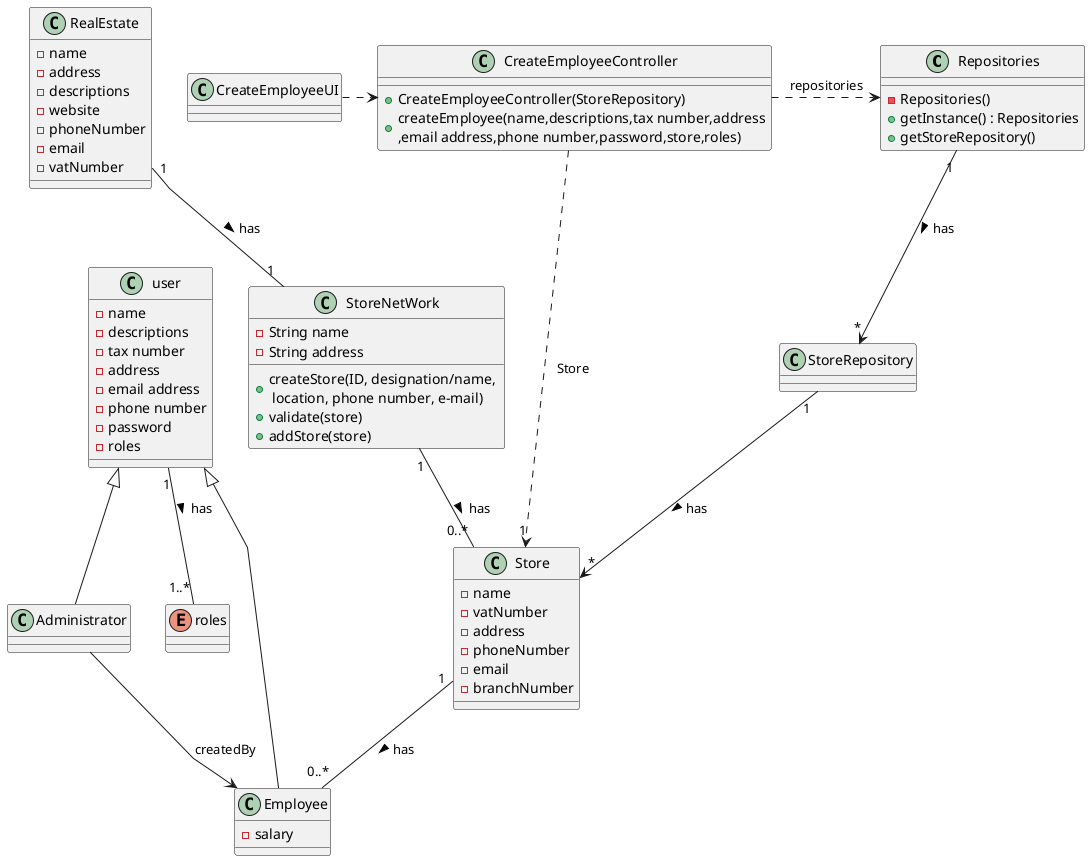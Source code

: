 @startuml
'skinparam monochrome true
skinparam packageStyle rectangle
skinparam shadowing false
skinparam linetype polyline
'skinparam linetype orto

skinparam classAttributeIconSize "2"
'left to right direction
class Repositories {
    - Repositories()
    + getInstance() : Repositories
    + getStoreRepository()
}
class StoreRepository{

}


class CreateEmployeeUI{
}

class CreateEmployeeController{
    + CreateEmployeeController(StoreRepository)
    + createEmployee(name,descriptions,tax number,address\n,email address,phone number,password,store,roles)
}

class user{
    - name
    - descriptions
    - tax number
    - address
    - email address
    - phone number
    - password
    - roles

}
enum roles{

}
class RealEstate {
    - name
    - address
    - descriptions
    - website
    - phoneNumber
    - email
    - vatNumber

}

class Employee extends user{
    -salary
}

class Administrator extends user{

}
class Store {
    - name
    - vatNumber
    - address
    - phoneNumber
    - email
    - branchNumber
}
class StoreNetWork{
    + createStore(ID, designation/name, \n location, phone number, e-mail)
    + validate(store)
    + addStore(store)
    - String name
    - String address
}
Store "1" -- "0..*" Employee : has >
StoreNetWork "1" -- "0..*" Store : has >
RealEstate "1" -- "1" StoreNetWork : has >
user "1"--"1..*" roles : has >
CreateEmployeeController .> Repositories : repositories
CreateEmployeeUI .> CreateEmployeeController
Administrator --> Employee : createdBy
CreateEmployeeController ..> "1" Store : Store
Repositories "1" --> "*" StoreRepository : has >
StoreRepository "1" --> "*" Store : has >
@enduml